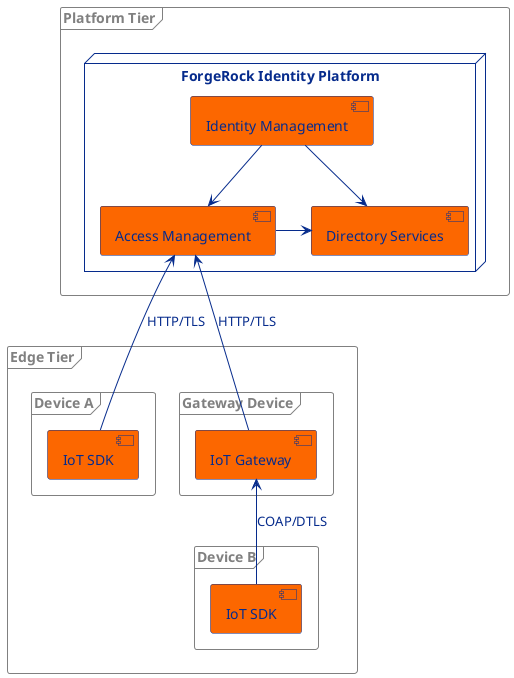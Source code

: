 @startuml

skinparam component {
  FontColor #062b8c
  BackgroundColor #fc6700
  BorderColor #062b8c
  ArrowColor #062b8c
  ArrowFontColor #062b8c
}
skinparam node {
  BorderColor #062b8c
  FontColor #062b8c
}
skinparam frame {
  BorderColor Grey
  FontColor Grey
}

frame "Edge Tier" {
    frame "Device A" {
        [IoT SDK] as ac
    }
    frame "Gateway Device" {
        [IoT Gateway] as gt
    }
    frame "Device B" {
        [IoT SDK] as gc
    }
}
frame "Platform Tier" {
    node "ForgeRock Identity Platform" {
        [Access Management] as am
        [Directory Services] as ds
        [Identity Management] as idm
    }
}
ac -up-> am : HTTP/TLS
gt -up-> am : HTTP/TLS
gc -up-> gt : COAP/DTLS
am -right-> ds
idm -down-> am
idm -down-> ds
@enduml